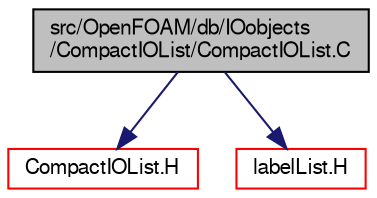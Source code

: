 digraph "src/OpenFOAM/db/IOobjects/CompactIOList/CompactIOList.C"
{
  bgcolor="transparent";
  edge [fontname="FreeSans",fontsize="10",labelfontname="FreeSans",labelfontsize="10"];
  node [fontname="FreeSans",fontsize="10",shape=record];
  Node0 [label="src/OpenFOAM/db/IOobjects\l/CompactIOList/CompactIOList.C",height=0.2,width=0.4,color="black", fillcolor="grey75", style="filled", fontcolor="black"];
  Node0 -> Node1 [color="midnightblue",fontsize="10",style="solid",fontname="FreeSans"];
  Node1 [label="CompactIOList.H",height=0.2,width=0.4,color="red",URL="$a09017.html"];
  Node0 -> Node70 [color="midnightblue",fontsize="10",style="solid",fontname="FreeSans"];
  Node70 [label="labelList.H",height=0.2,width=0.4,color="red",URL="$a12380.html"];
}
